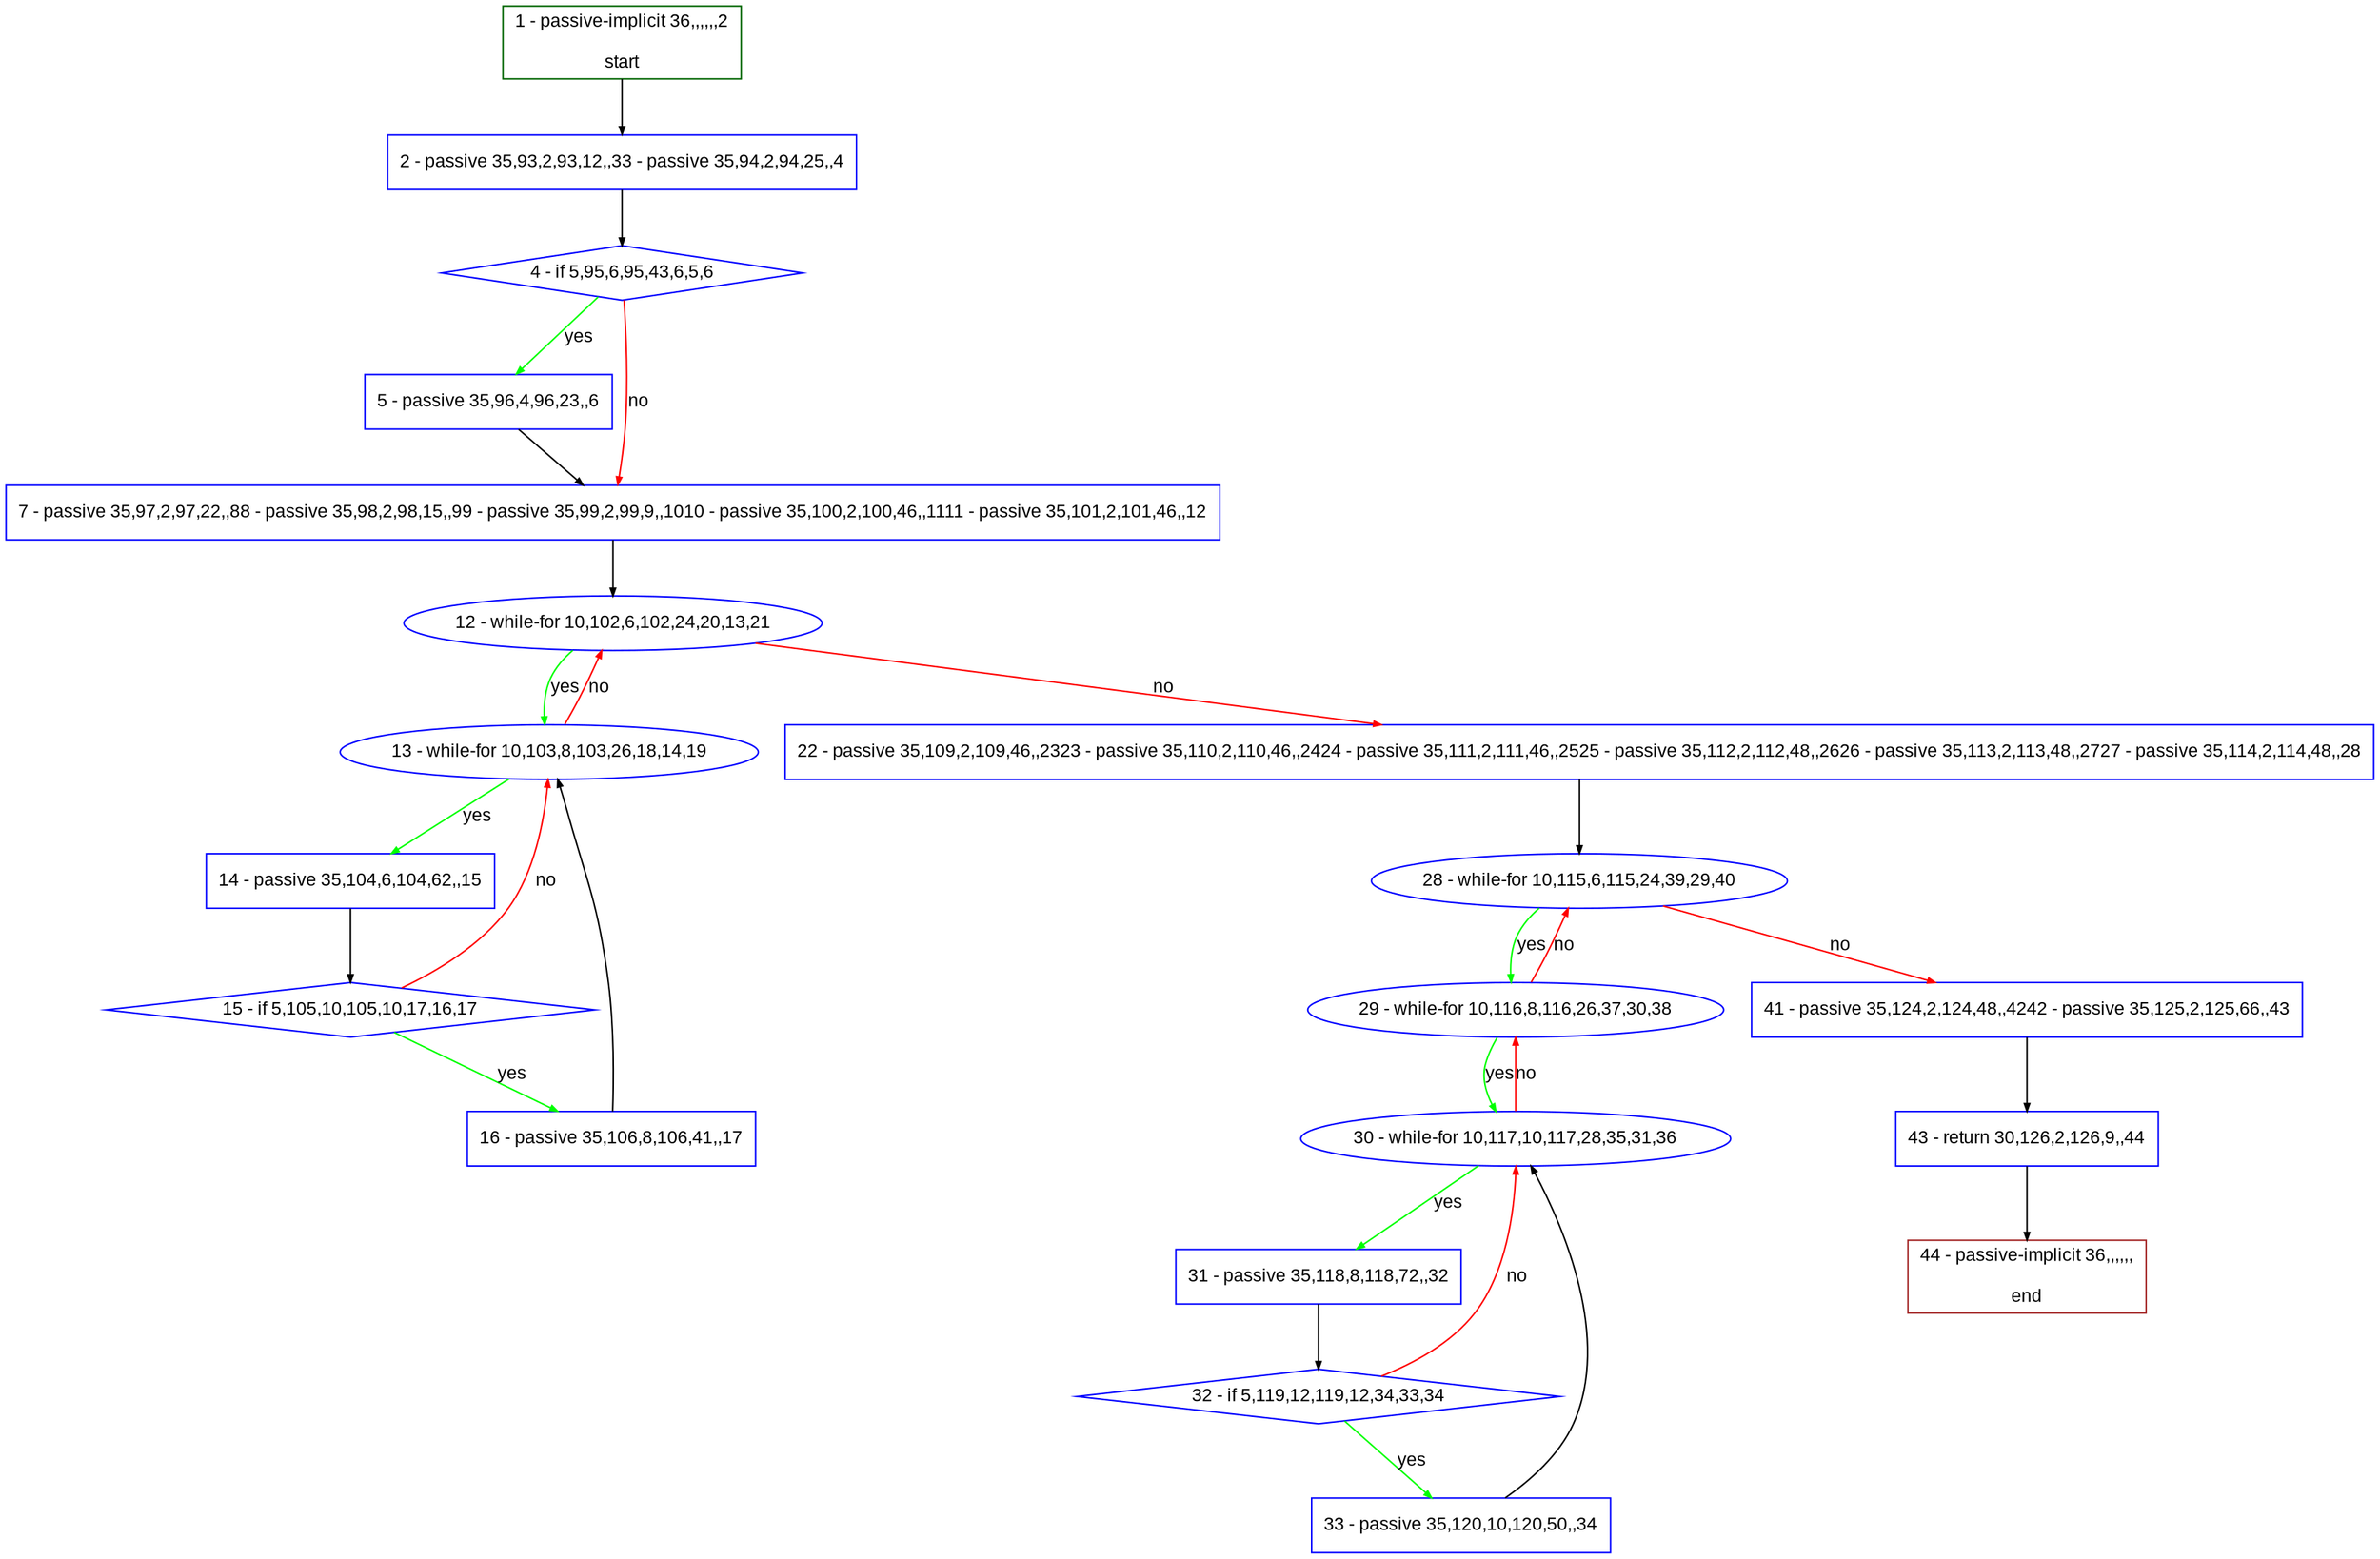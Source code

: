 digraph "" {
  graph [pack="true", label="", fontsize="12", packmode="clust", fontname="Arial", fillcolor="#FFFFCC", bgcolor="white", style="rounded,filled", compound="true"];
  node [node_initialized="no", label="", color="grey", fontsize="12", fillcolor="white", fontname="Arial", style="filled", shape="rectangle", compound="true", fixedsize="false"];
  edge [fontcolor="black", arrowhead="normal", arrowtail="none", arrowsize="0.5", ltail="", label="", color="black", fontsize="12", lhead="", fontname="Arial", dir="forward", compound="true"];
  __N1 [label="2 - passive 35,93,2,93,12,,33 - passive 35,94,2,94,25,,4", color="#0000ff", fillcolor="#ffffff", style="filled", shape="box"];
  __N2 [label="1 - passive-implicit 36,,,,,,2\n\nstart", color="#006400", fillcolor="#ffffff", style="filled", shape="box"];
  __N3 [label="4 - if 5,95,6,95,43,6,5,6", color="#0000ff", fillcolor="#ffffff", style="filled", shape="diamond"];
  __N4 [label="5 - passive 35,96,4,96,23,,6", color="#0000ff", fillcolor="#ffffff", style="filled", shape="box"];
  __N5 [label="7 - passive 35,97,2,97,22,,88 - passive 35,98,2,98,15,,99 - passive 35,99,2,99,9,,1010 - passive 35,100,2,100,46,,1111 - passive 35,101,2,101,46,,12", color="#0000ff", fillcolor="#ffffff", style="filled", shape="box"];
  __N6 [label="12 - while-for 10,102,6,102,24,20,13,21", color="#0000ff", fillcolor="#ffffff", style="filled", shape="oval"];
  __N7 [label="13 - while-for 10,103,8,103,26,18,14,19", color="#0000ff", fillcolor="#ffffff", style="filled", shape="oval"];
  __N8 [label="22 - passive 35,109,2,109,46,,2323 - passive 35,110,2,110,46,,2424 - passive 35,111,2,111,46,,2525 - passive 35,112,2,112,48,,2626 - passive 35,113,2,113,48,,2727 - passive 35,114,2,114,48,,28", color="#0000ff", fillcolor="#ffffff", style="filled", shape="box"];
  __N9 [label="14 - passive 35,104,6,104,62,,15", color="#0000ff", fillcolor="#ffffff", style="filled", shape="box"];
  __N10 [label="15 - if 5,105,10,105,10,17,16,17", color="#0000ff", fillcolor="#ffffff", style="filled", shape="diamond"];
  __N11 [label="16 - passive 35,106,8,106,41,,17", color="#0000ff", fillcolor="#ffffff", style="filled", shape="box"];
  __N12 [label="28 - while-for 10,115,6,115,24,39,29,40", color="#0000ff", fillcolor="#ffffff", style="filled", shape="oval"];
  __N13 [label="29 - while-for 10,116,8,116,26,37,30,38", color="#0000ff", fillcolor="#ffffff", style="filled", shape="oval"];
  __N14 [label="41 - passive 35,124,2,124,48,,4242 - passive 35,125,2,125,66,,43", color="#0000ff", fillcolor="#ffffff", style="filled", shape="box"];
  __N15 [label="30 - while-for 10,117,10,117,28,35,31,36", color="#0000ff", fillcolor="#ffffff", style="filled", shape="oval"];
  __N16 [label="31 - passive 35,118,8,118,72,,32", color="#0000ff", fillcolor="#ffffff", style="filled", shape="box"];
  __N17 [label="32 - if 5,119,12,119,12,34,33,34", color="#0000ff", fillcolor="#ffffff", style="filled", shape="diamond"];
  __N18 [label="33 - passive 35,120,10,120,50,,34", color="#0000ff", fillcolor="#ffffff", style="filled", shape="box"];
  __N19 [label="43 - return 30,126,2,126,9,,44", color="#0000ff", fillcolor="#ffffff", style="filled", shape="box"];
  __N20 [label="44 - passive-implicit 36,,,,,,\n\nend", color="#a52a2a", fillcolor="#ffffff", style="filled", shape="box"];
  __N2 -> __N1 [arrowhead="normal", arrowtail="none", color="#000000", label="", dir="forward"];
  __N1 -> __N3 [arrowhead="normal", arrowtail="none", color="#000000", label="", dir="forward"];
  __N3 -> __N4 [arrowhead="normal", arrowtail="none", color="#00ff00", label="yes", dir="forward"];
  __N3 -> __N5 [arrowhead="normal", arrowtail="none", color="#ff0000", label="no", dir="forward"];
  __N4 -> __N5 [arrowhead="normal", arrowtail="none", color="#000000", label="", dir="forward"];
  __N5 -> __N6 [arrowhead="normal", arrowtail="none", color="#000000", label="", dir="forward"];
  __N6 -> __N7 [arrowhead="normal", arrowtail="none", color="#00ff00", label="yes", dir="forward"];
  __N7 -> __N6 [arrowhead="normal", arrowtail="none", color="#ff0000", label="no", dir="forward"];
  __N6 -> __N8 [arrowhead="normal", arrowtail="none", color="#ff0000", label="no", dir="forward"];
  __N7 -> __N9 [arrowhead="normal", arrowtail="none", color="#00ff00", label="yes", dir="forward"];
  __N9 -> __N10 [arrowhead="normal", arrowtail="none", color="#000000", label="", dir="forward"];
  __N10 -> __N7 [arrowhead="normal", arrowtail="none", color="#ff0000", label="no", dir="forward"];
  __N10 -> __N11 [arrowhead="normal", arrowtail="none", color="#00ff00", label="yes", dir="forward"];
  __N11 -> __N7 [arrowhead="normal", arrowtail="none", color="#000000", label="", dir="forward"];
  __N8 -> __N12 [arrowhead="normal", arrowtail="none", color="#000000", label="", dir="forward"];
  __N12 -> __N13 [arrowhead="normal", arrowtail="none", color="#00ff00", label="yes", dir="forward"];
  __N13 -> __N12 [arrowhead="normal", arrowtail="none", color="#ff0000", label="no", dir="forward"];
  __N12 -> __N14 [arrowhead="normal", arrowtail="none", color="#ff0000", label="no", dir="forward"];
  __N13 -> __N15 [arrowhead="normal", arrowtail="none", color="#00ff00", label="yes", dir="forward"];
  __N15 -> __N13 [arrowhead="normal", arrowtail="none", color="#ff0000", label="no", dir="forward"];
  __N15 -> __N16 [arrowhead="normal", arrowtail="none", color="#00ff00", label="yes", dir="forward"];
  __N16 -> __N17 [arrowhead="normal", arrowtail="none", color="#000000", label="", dir="forward"];
  __N17 -> __N15 [arrowhead="normal", arrowtail="none", color="#ff0000", label="no", dir="forward"];
  __N17 -> __N18 [arrowhead="normal", arrowtail="none", color="#00ff00", label="yes", dir="forward"];
  __N18 -> __N15 [arrowhead="normal", arrowtail="none", color="#000000", label="", dir="forward"];
  __N14 -> __N19 [arrowhead="normal", arrowtail="none", color="#000000", label="", dir="forward"];
  __N19 -> __N20 [arrowhead="normal", arrowtail="none", color="#000000", label="", dir="forward"];
}
